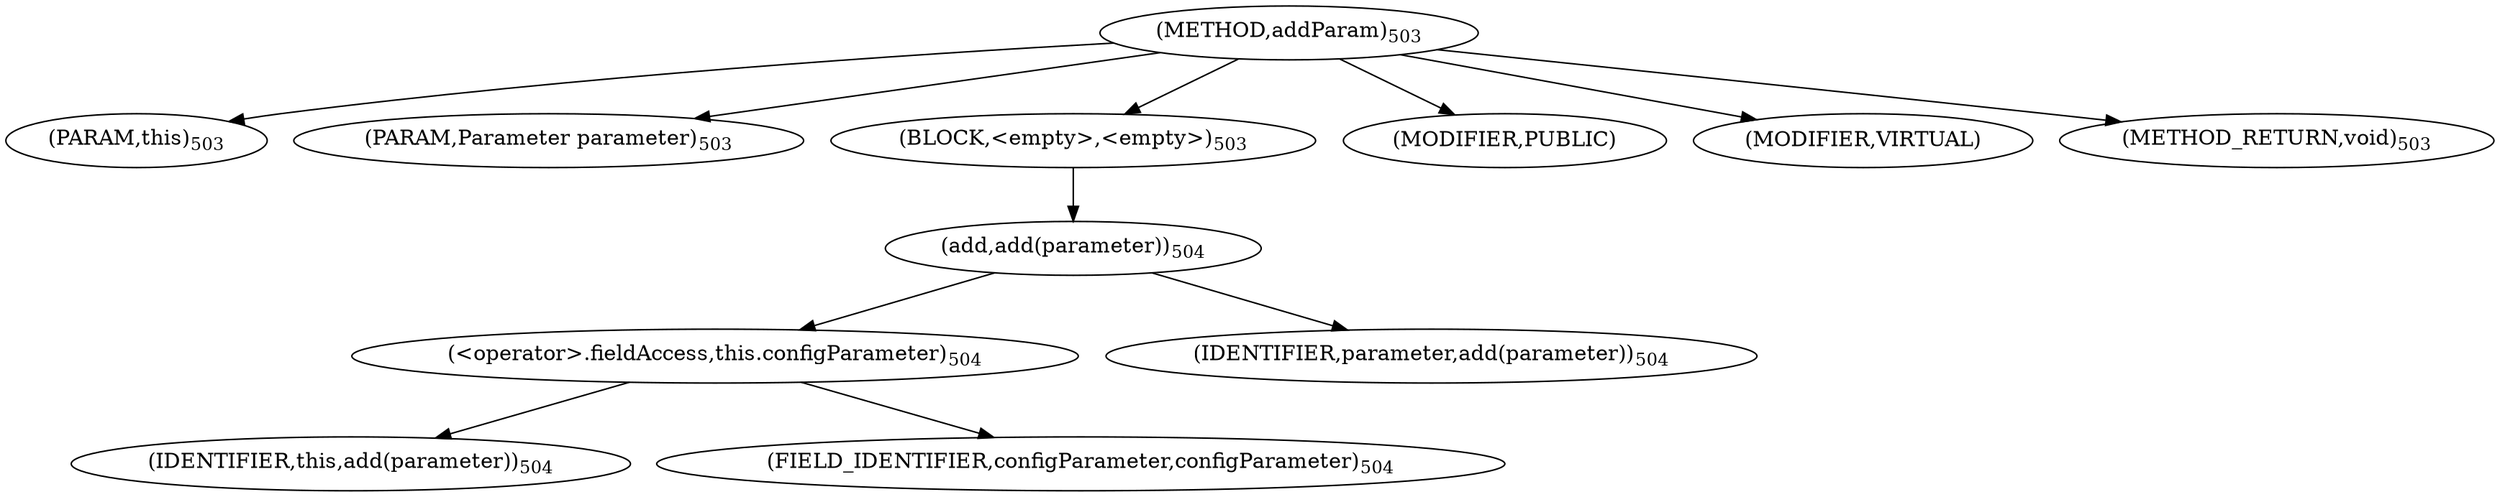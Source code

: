 digraph "addParam" {  
"656" [label = <(METHOD,addParam)<SUB>503</SUB>> ]
"657" [label = <(PARAM,this)<SUB>503</SUB>> ]
"658" [label = <(PARAM,Parameter parameter)<SUB>503</SUB>> ]
"659" [label = <(BLOCK,&lt;empty&gt;,&lt;empty&gt;)<SUB>503</SUB>> ]
"660" [label = <(add,add(parameter))<SUB>504</SUB>> ]
"661" [label = <(&lt;operator&gt;.fieldAccess,this.configParameter)<SUB>504</SUB>> ]
"662" [label = <(IDENTIFIER,this,add(parameter))<SUB>504</SUB>> ]
"663" [label = <(FIELD_IDENTIFIER,configParameter,configParameter)<SUB>504</SUB>> ]
"664" [label = <(IDENTIFIER,parameter,add(parameter))<SUB>504</SUB>> ]
"665" [label = <(MODIFIER,PUBLIC)> ]
"666" [label = <(MODIFIER,VIRTUAL)> ]
"667" [label = <(METHOD_RETURN,void)<SUB>503</SUB>> ]
  "656" -> "657" 
  "656" -> "658" 
  "656" -> "659" 
  "656" -> "665" 
  "656" -> "666" 
  "656" -> "667" 
  "659" -> "660" 
  "660" -> "661" 
  "660" -> "664" 
  "661" -> "662" 
  "661" -> "663" 
}
